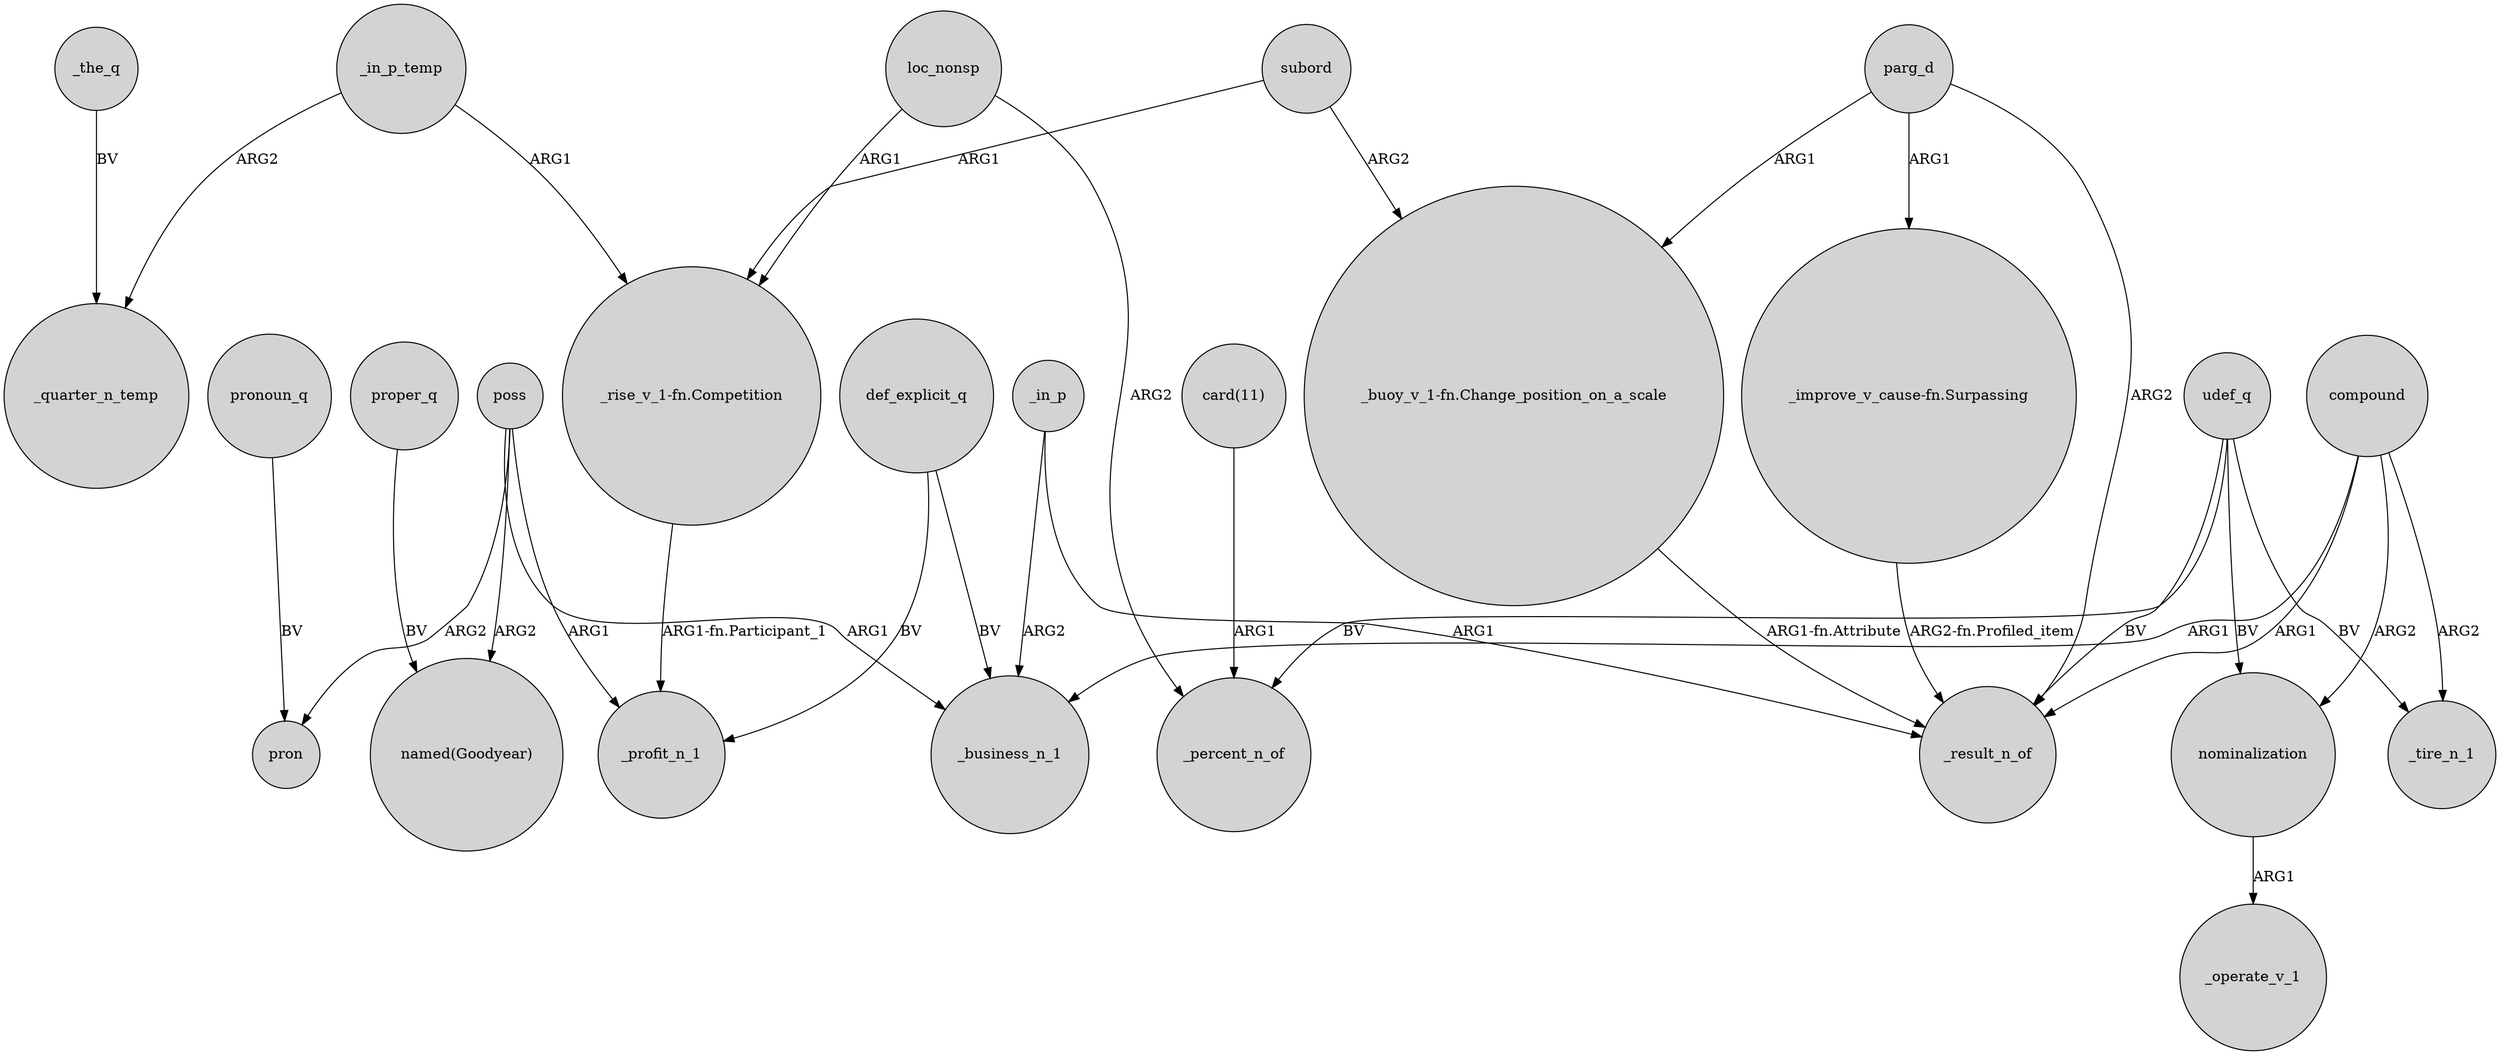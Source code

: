 digraph {
	node [shape=circle style=filled]
	def_explicit_q -> _business_n_1 [label=BV]
	def_explicit_q -> _profit_n_1 [label=BV]
	_in_p_temp -> _quarter_n_temp [label=ARG2]
	_in_p_temp -> "_rise_v_1-fn.Competition" [label=ARG1]
	"_improve_v_cause-fn.Surpassing" -> _result_n_of [label="ARG2-fn.Profiled_item"]
	loc_nonsp -> "_rise_v_1-fn.Competition" [label=ARG1]
	poss -> _business_n_1 [label=ARG1]
	parg_d -> _result_n_of [label=ARG2]
	_the_q -> _quarter_n_temp [label=BV]
	udef_q -> nominalization [label=BV]
	nominalization -> _operate_v_1 [label=ARG1]
	subord -> "_buoy_v_1-fn.Change_position_on_a_scale" [label=ARG2]
	compound -> _tire_n_1 [label=ARG2]
	"_buoy_v_1-fn.Change_position_on_a_scale" -> _result_n_of [label="ARG1-fn.Attribute"]
	proper_q -> "named(Goodyear)" [label=BV]
	compound -> nominalization [label=ARG2]
	parg_d -> "_buoy_v_1-fn.Change_position_on_a_scale" [label=ARG1]
	pronoun_q -> pron [label=BV]
	poss -> pron [label=ARG2]
	udef_q -> _percent_n_of [label=BV]
	poss -> _profit_n_1 [label=ARG1]
	_in_p -> _result_n_of [label=ARG1]
	"card(11)" -> _percent_n_of [label=ARG1]
	_in_p -> _business_n_1 [label=ARG2]
	subord -> "_rise_v_1-fn.Competition" [label=ARG1]
	compound -> _business_n_1 [label=ARG1]
	"_rise_v_1-fn.Competition" -> _profit_n_1 [label="ARG1-fn.Participant_1"]
	parg_d -> "_improve_v_cause-fn.Surpassing" [label=ARG1]
	compound -> _result_n_of [label=ARG1]
	poss -> "named(Goodyear)" [label=ARG2]
	udef_q -> _result_n_of [label=BV]
	udef_q -> _tire_n_1 [label=BV]
	loc_nonsp -> _percent_n_of [label=ARG2]
}

